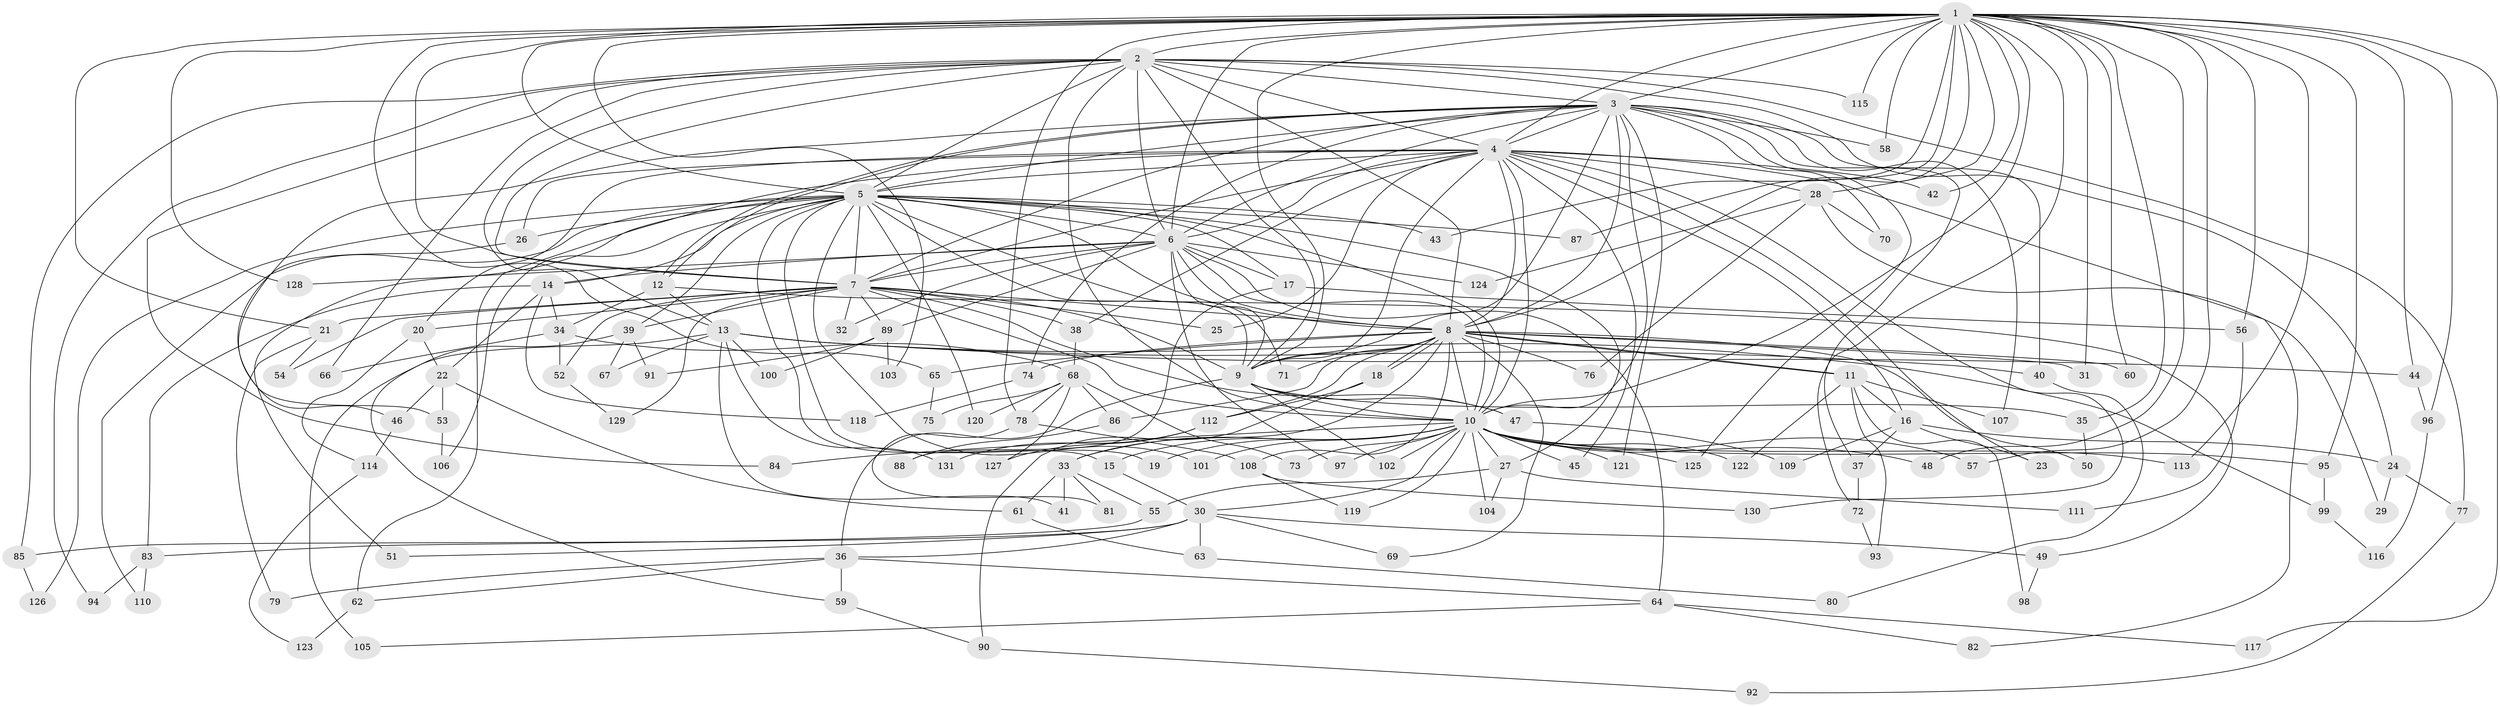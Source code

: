 // coarse degree distribution, {29: 0.009708737864077669, 16: 0.019417475728155338, 21: 0.009708737864077669, 20: 0.009708737864077669, 26: 0.019417475728155338, 18: 0.009708737864077669, 27: 0.009708737864077669, 13: 0.009708737864077669, 7: 0.009708737864077669, 10: 0.019417475728155338, 6: 0.038834951456310676, 5: 0.05825242718446602, 4: 0.038834951456310676, 2: 0.5048543689320388, 3: 0.22330097087378642, 8: 0.009708737864077669}
// Generated by graph-tools (version 1.1) at 2025/41/03/06/25 10:41:39]
// undirected, 131 vertices, 287 edges
graph export_dot {
graph [start="1"]
  node [color=gray90,style=filled];
  1;
  2;
  3;
  4;
  5;
  6;
  7;
  8;
  9;
  10;
  11;
  12;
  13;
  14;
  15;
  16;
  17;
  18;
  19;
  20;
  21;
  22;
  23;
  24;
  25;
  26;
  27;
  28;
  29;
  30;
  31;
  32;
  33;
  34;
  35;
  36;
  37;
  38;
  39;
  40;
  41;
  42;
  43;
  44;
  45;
  46;
  47;
  48;
  49;
  50;
  51;
  52;
  53;
  54;
  55;
  56;
  57;
  58;
  59;
  60;
  61;
  62;
  63;
  64;
  65;
  66;
  67;
  68;
  69;
  70;
  71;
  72;
  73;
  74;
  75;
  76;
  77;
  78;
  79;
  80;
  81;
  82;
  83;
  84;
  85;
  86;
  87;
  88;
  89;
  90;
  91;
  92;
  93;
  94;
  95;
  96;
  97;
  98;
  99;
  100;
  101;
  102;
  103;
  104;
  105;
  106;
  107;
  108;
  109;
  110;
  111;
  112;
  113;
  114;
  115;
  116;
  117;
  118;
  119;
  120;
  121;
  122;
  123;
  124;
  125;
  126;
  127;
  128;
  129;
  130;
  131;
  1 -- 2;
  1 -- 3;
  1 -- 4;
  1 -- 5;
  1 -- 6;
  1 -- 7;
  1 -- 8;
  1 -- 9;
  1 -- 10;
  1 -- 21;
  1 -- 28;
  1 -- 31;
  1 -- 35;
  1 -- 42;
  1 -- 43;
  1 -- 44;
  1 -- 48;
  1 -- 56;
  1 -- 57;
  1 -- 58;
  1 -- 60;
  1 -- 65;
  1 -- 72;
  1 -- 78;
  1 -- 87;
  1 -- 95;
  1 -- 96;
  1 -- 103;
  1 -- 113;
  1 -- 115;
  1 -- 117;
  1 -- 128;
  2 -- 3;
  2 -- 4;
  2 -- 5;
  2 -- 6;
  2 -- 7;
  2 -- 8;
  2 -- 9;
  2 -- 10;
  2 -- 13;
  2 -- 24;
  2 -- 66;
  2 -- 77;
  2 -- 84;
  2 -- 85;
  2 -- 94;
  2 -- 115;
  3 -- 4;
  3 -- 5;
  3 -- 6;
  3 -- 7;
  3 -- 8;
  3 -- 9;
  3 -- 10;
  3 -- 12;
  3 -- 12;
  3 -- 37;
  3 -- 40;
  3 -- 53;
  3 -- 58;
  3 -- 70;
  3 -- 74;
  3 -- 107;
  3 -- 121;
  3 -- 125;
  4 -- 5;
  4 -- 6;
  4 -- 7;
  4 -- 8;
  4 -- 9;
  4 -- 10;
  4 -- 16;
  4 -- 20;
  4 -- 23;
  4 -- 25;
  4 -- 26;
  4 -- 28;
  4 -- 38;
  4 -- 42;
  4 -- 45;
  4 -- 62;
  4 -- 82;
  4 -- 130;
  5 -- 6;
  5 -- 7;
  5 -- 8;
  5 -- 9;
  5 -- 10;
  5 -- 14;
  5 -- 15;
  5 -- 17;
  5 -- 19;
  5 -- 26;
  5 -- 27;
  5 -- 39;
  5 -- 43;
  5 -- 51;
  5 -- 71;
  5 -- 87;
  5 -- 101;
  5 -- 106;
  5 -- 110;
  5 -- 120;
  5 -- 126;
  6 -- 7;
  6 -- 8;
  6 -- 9;
  6 -- 10;
  6 -- 14;
  6 -- 17;
  6 -- 32;
  6 -- 64;
  6 -- 89;
  6 -- 97;
  6 -- 124;
  6 -- 128;
  7 -- 8;
  7 -- 9;
  7 -- 10;
  7 -- 20;
  7 -- 21;
  7 -- 25;
  7 -- 32;
  7 -- 38;
  7 -- 39;
  7 -- 47;
  7 -- 52;
  7 -- 54;
  7 -- 89;
  7 -- 129;
  8 -- 9;
  8 -- 10;
  8 -- 11;
  8 -- 11;
  8 -- 18;
  8 -- 18;
  8 -- 31;
  8 -- 33;
  8 -- 50;
  8 -- 60;
  8 -- 65;
  8 -- 69;
  8 -- 71;
  8 -- 74;
  8 -- 76;
  8 -- 86;
  8 -- 108;
  8 -- 112;
  9 -- 10;
  9 -- 35;
  9 -- 36;
  9 -- 47;
  9 -- 102;
  10 -- 15;
  10 -- 19;
  10 -- 27;
  10 -- 30;
  10 -- 33;
  10 -- 45;
  10 -- 48;
  10 -- 57;
  10 -- 73;
  10 -- 84;
  10 -- 95;
  10 -- 97;
  10 -- 101;
  10 -- 102;
  10 -- 104;
  10 -- 113;
  10 -- 119;
  10 -- 121;
  10 -- 122;
  10 -- 125;
  11 -- 16;
  11 -- 93;
  11 -- 98;
  11 -- 107;
  11 -- 122;
  12 -- 13;
  12 -- 34;
  12 -- 49;
  13 -- 40;
  13 -- 41;
  13 -- 44;
  13 -- 67;
  13 -- 99;
  13 -- 100;
  13 -- 105;
  13 -- 131;
  14 -- 22;
  14 -- 34;
  14 -- 83;
  14 -- 118;
  15 -- 30;
  16 -- 23;
  16 -- 24;
  16 -- 37;
  16 -- 109;
  17 -- 56;
  17 -- 88;
  18 -- 90;
  18 -- 112;
  20 -- 22;
  20 -- 114;
  21 -- 54;
  21 -- 79;
  22 -- 46;
  22 -- 53;
  22 -- 61;
  24 -- 29;
  24 -- 77;
  26 -- 46;
  27 -- 55;
  27 -- 104;
  27 -- 111;
  28 -- 29;
  28 -- 70;
  28 -- 76;
  28 -- 124;
  30 -- 36;
  30 -- 49;
  30 -- 51;
  30 -- 63;
  30 -- 69;
  30 -- 85;
  33 -- 41;
  33 -- 55;
  33 -- 61;
  33 -- 81;
  34 -- 52;
  34 -- 66;
  34 -- 68;
  35 -- 50;
  36 -- 59;
  36 -- 62;
  36 -- 64;
  36 -- 79;
  37 -- 72;
  38 -- 68;
  39 -- 59;
  39 -- 67;
  39 -- 91;
  40 -- 80;
  44 -- 96;
  46 -- 114;
  47 -- 109;
  49 -- 98;
  52 -- 129;
  53 -- 106;
  55 -- 83;
  56 -- 111;
  59 -- 90;
  61 -- 63;
  62 -- 123;
  63 -- 80;
  64 -- 82;
  64 -- 105;
  64 -- 117;
  65 -- 75;
  68 -- 73;
  68 -- 75;
  68 -- 78;
  68 -- 86;
  68 -- 120;
  68 -- 127;
  72 -- 93;
  74 -- 118;
  77 -- 92;
  78 -- 81;
  78 -- 108;
  83 -- 94;
  83 -- 110;
  85 -- 126;
  86 -- 88;
  89 -- 91;
  89 -- 100;
  89 -- 103;
  90 -- 92;
  95 -- 99;
  96 -- 116;
  99 -- 116;
  108 -- 119;
  108 -- 130;
  112 -- 127;
  112 -- 131;
  114 -- 123;
}
